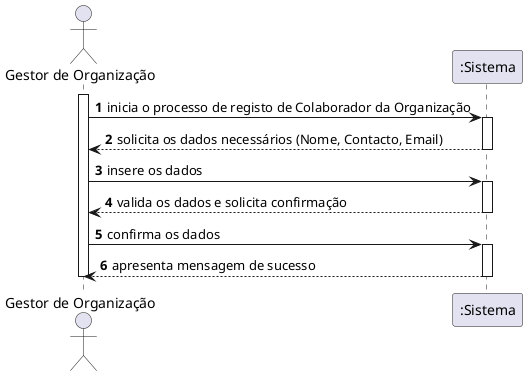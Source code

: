 @startuml

@startuml
autonumber
actor "Gestor de Organização" as GES

participant ":Sistema" as SIST

activate GES
GES -> SIST : inicia o processo de registo de Colaborador da Organização
activate SIST
SIST --> GES : solicita os dados necessários (Nome, Contacto, Email)
deactivate SIST

GES -> SIST : insere os dados
activate SIST
SIST --> GES : valida os dados e solicita confirmação
deactivate SIST

GES -> SIST : confirma os dados
activate SIST
SIST --> GES : apresenta mensagem de sucesso
deactivate SIST

deactivate GES

@enduml